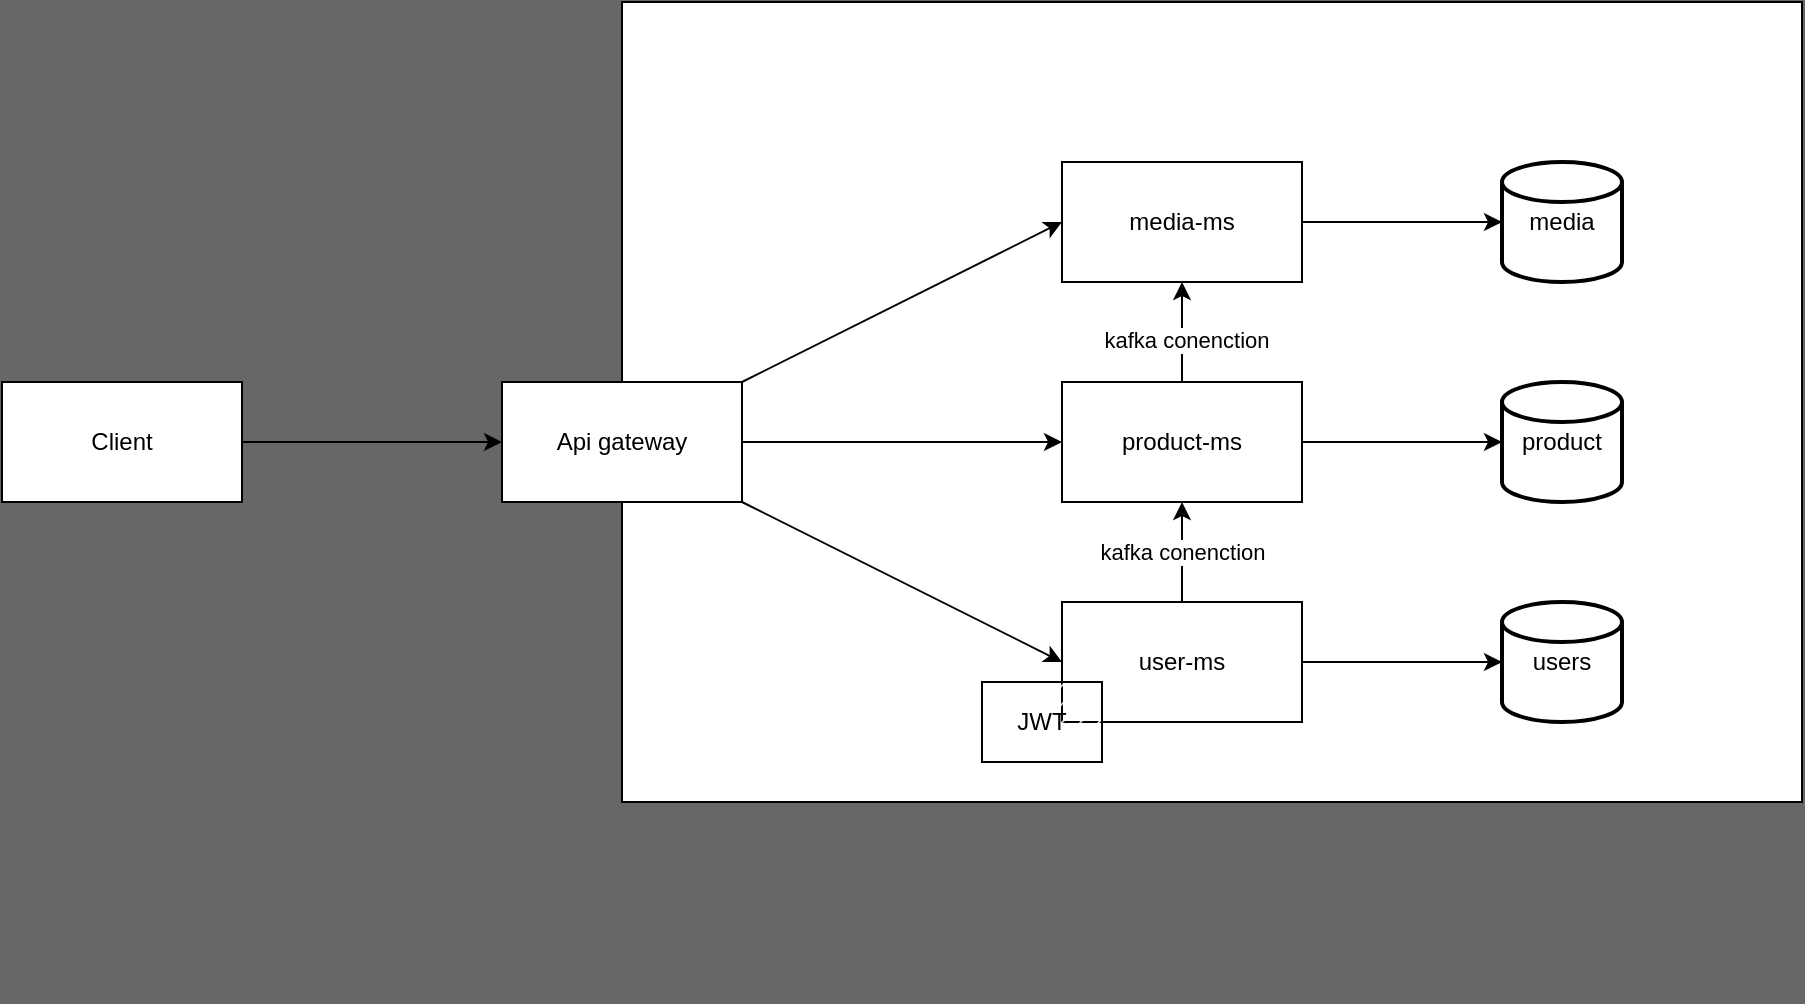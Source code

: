 <mxfile>
    <diagram id="FkKGLEkpHspD69uRJxVb" name="Page-1">
        <mxGraphModel dx="1410" dy="867" grid="0" gridSize="20" guides="1" tooltips="1" connect="1" arrows="1" fold="1" page="0" pageScale="1" pageWidth="850" pageHeight="1100" background="#676767" math="0" shadow="0">
            <root>
                <mxCell id="0"/>
                <mxCell id="1" parent="0"/>
                <mxCell id="4" style="edgeStyle=none;html=1;" parent="1" source="2" target="3" edge="1">
                    <mxGeometry relative="1" as="geometry"/>
                </mxCell>
                <mxCell id="2" value="Client" style="rounded=0;whiteSpace=wrap;html=1;" parent="1" vertex="1">
                    <mxGeometry x="90" y="350" width="120" height="60" as="geometry"/>
                </mxCell>
                <mxCell id="7" style="edgeStyle=none;html=1;entryX=0;entryY=0.5;entryDx=0;entryDy=0;" parent="1" source="3" target="6" edge="1">
                    <mxGeometry relative="1" as="geometry"/>
                </mxCell>
                <mxCell id="9" style="edgeStyle=none;html=1;entryX=0;entryY=0.5;entryDx=0;entryDy=0;" parent="1" source="3" target="8" edge="1">
                    <mxGeometry relative="1" as="geometry"/>
                </mxCell>
                <mxCell id="5" value="" style="rounded=0;whiteSpace=wrap;html=1;glass=0;fillStyle=solid;fillColor=default;labelBackgroundColor=none;" parent="1" vertex="1">
                    <mxGeometry x="400" y="160" width="590" height="400" as="geometry"/>
                </mxCell>
                <mxCell id="19" style="edgeStyle=none;html=1;entryX=0;entryY=0.5;entryDx=0;entryDy=0;entryPerimeter=0;" parent="1" source="6" target="18" edge="1">
                    <mxGeometry relative="1" as="geometry"/>
                </mxCell>
                <mxCell id="29" value="kafka conenction" style="edgeStyle=none;html=1;entryX=0.5;entryY=1;entryDx=0;entryDy=0;" parent="1" source="6" target="8" edge="1">
                    <mxGeometry relative="1" as="geometry">
                        <mxPoint as="offset"/>
                    </mxGeometry>
                </mxCell>
                <mxCell id="6" value="user-ms" style="rounded=0;whiteSpace=wrap;html=1;glass=0;sketch=0;fillStyle=dashed;" parent="1" vertex="1">
                    <mxGeometry x="620" y="460" width="120" height="60" as="geometry"/>
                </mxCell>
                <mxCell id="21" style="edgeStyle=none;html=1;entryX=0;entryY=0.5;entryDx=0;entryDy=0;entryPerimeter=0;" parent="1" source="8" target="20" edge="1">
                    <mxGeometry relative="1" as="geometry"/>
                </mxCell>
                <mxCell id="8" value="product-ms" style="whiteSpace=wrap;html=1;rounded=0;glass=0;sketch=0;fillStyle=dashed;" parent="1" vertex="1">
                    <mxGeometry x="620" y="350" width="120" height="60" as="geometry"/>
                </mxCell>
                <mxCell id="11" style="edgeStyle=none;html=1;entryX=0;entryY=0.5;entryDx=0;entryDy=0;" parent="1" source="3" target="10" edge="1">
                    <mxGeometry relative="1" as="geometry"/>
                </mxCell>
                <mxCell id="39" style="edgeStyle=none;html=1;entryX=0;entryY=0.5;entryDx=0;entryDy=0;" parent="1" source="3" target="8" edge="1">
                    <mxGeometry relative="1" as="geometry"/>
                </mxCell>
                <mxCell id="40" style="edgeStyle=none;html=1;exitX=1;exitY=1;exitDx=0;exitDy=0;entryX=0;entryY=0.5;entryDx=0;entryDy=0;" parent="1" source="3" target="6" edge="1">
                    <mxGeometry relative="1" as="geometry"/>
                </mxCell>
                <mxCell id="3" value="Api gateway" style="whiteSpace=wrap;html=1;" parent="1" vertex="1">
                    <mxGeometry x="340" y="350" width="120" height="60" as="geometry"/>
                </mxCell>
                <mxCell id="23" style="edgeStyle=none;html=1;entryX=0;entryY=0.5;entryDx=0;entryDy=0;entryPerimeter=0;" parent="1" source="10" target="22" edge="1">
                    <mxGeometry relative="1" as="geometry"/>
                </mxCell>
                <mxCell id="10" value="media-ms" style="whiteSpace=wrap;html=1;rounded=0;glass=0;sketch=0;fillStyle=dashed;" parent="1" vertex="1">
                    <mxGeometry x="620" y="240" width="120" height="60" as="geometry"/>
                </mxCell>
                <mxCell id="14" value="JWT" style="rounded=0;whiteSpace=wrap;html=1;glass=0;sketch=0;fillStyle=dashed;" parent="1" vertex="1">
                    <mxGeometry x="580" y="500" width="60" height="40" as="geometry"/>
                </mxCell>
                <mxCell id="18" value="users" style="strokeWidth=2;html=1;shape=mxgraph.flowchart.database;whiteSpace=wrap;rounded=0;glass=0;sketch=0;fillStyle=dashed;" parent="1" vertex="1">
                    <mxGeometry x="840" y="460" width="60" height="60" as="geometry"/>
                </mxCell>
                <mxCell id="20" value="product" style="strokeWidth=2;html=1;shape=mxgraph.flowchart.database;whiteSpace=wrap;rounded=0;glass=0;sketch=0;fillStyle=dashed;" parent="1" vertex="1">
                    <mxGeometry x="840" y="350" width="60" height="60" as="geometry"/>
                </mxCell>
                <mxCell id="22" value="media" style="strokeWidth=2;html=1;shape=mxgraph.flowchart.database;whiteSpace=wrap;rounded=0;glass=0;sketch=0;fillStyle=dashed;" parent="1" vertex="1">
                    <mxGeometry x="840" y="240" width="60" height="60" as="geometry"/>
                </mxCell>
                <mxCell id="33" value="&lt;br&gt;&lt;br style=&quot;border-color: rgb(0, 0, 0); color: rgb(240, 240, 240); font-family: Helvetica; font-size: 11px; font-style: normal; font-variant-ligatures: normal; font-variant-caps: normal; font-weight: 400; letter-spacing: normal; orphans: 2; text-align: center; text-indent: 0px; text-transform: none; widows: 2; word-spacing: 0px; -webkit-text-stroke-width: 0px; text-decoration-thickness: initial; text-decoration-style: initial; text-decoration-color: initial;&quot;&gt;&lt;br&gt;" style="edgeStyle=none;html=1;entryX=0.5;entryY=1;entryDx=0;entryDy=0;" parent="1" source="8" target="10" edge="1">
                    <mxGeometry relative="1" as="geometry"/>
                </mxCell>
                <mxCell id="38" value="kafka conenction" style="edgeLabel;html=1;align=center;verticalAlign=middle;resizable=0;points=[];" parent="33" vertex="1" connectable="0">
                    <mxGeometry x="-0.507" y="-2" relative="1" as="geometry">
                        <mxPoint y="-9" as="offset"/>
                    </mxGeometry>
                </mxCell>
                <mxCell id="43" value="" style="shape=image;verticalLabelPosition=bottom;labelBackgroundColor=default;verticalAlign=top;aspect=fixed;imageAspect=0;image=https://upload.wikimedia.org/wikipedia/commons/thumb/0/0a/Apache_kafka-icon.svg/2048px-Apache_kafka-icon.svg.png;" vertex="1" parent="1">
                    <mxGeometry x="194" y="518" width="142" height="142" as="geometry"/>
                </mxCell>
            </root>
        </mxGraphModel>
    </diagram>
</mxfile>